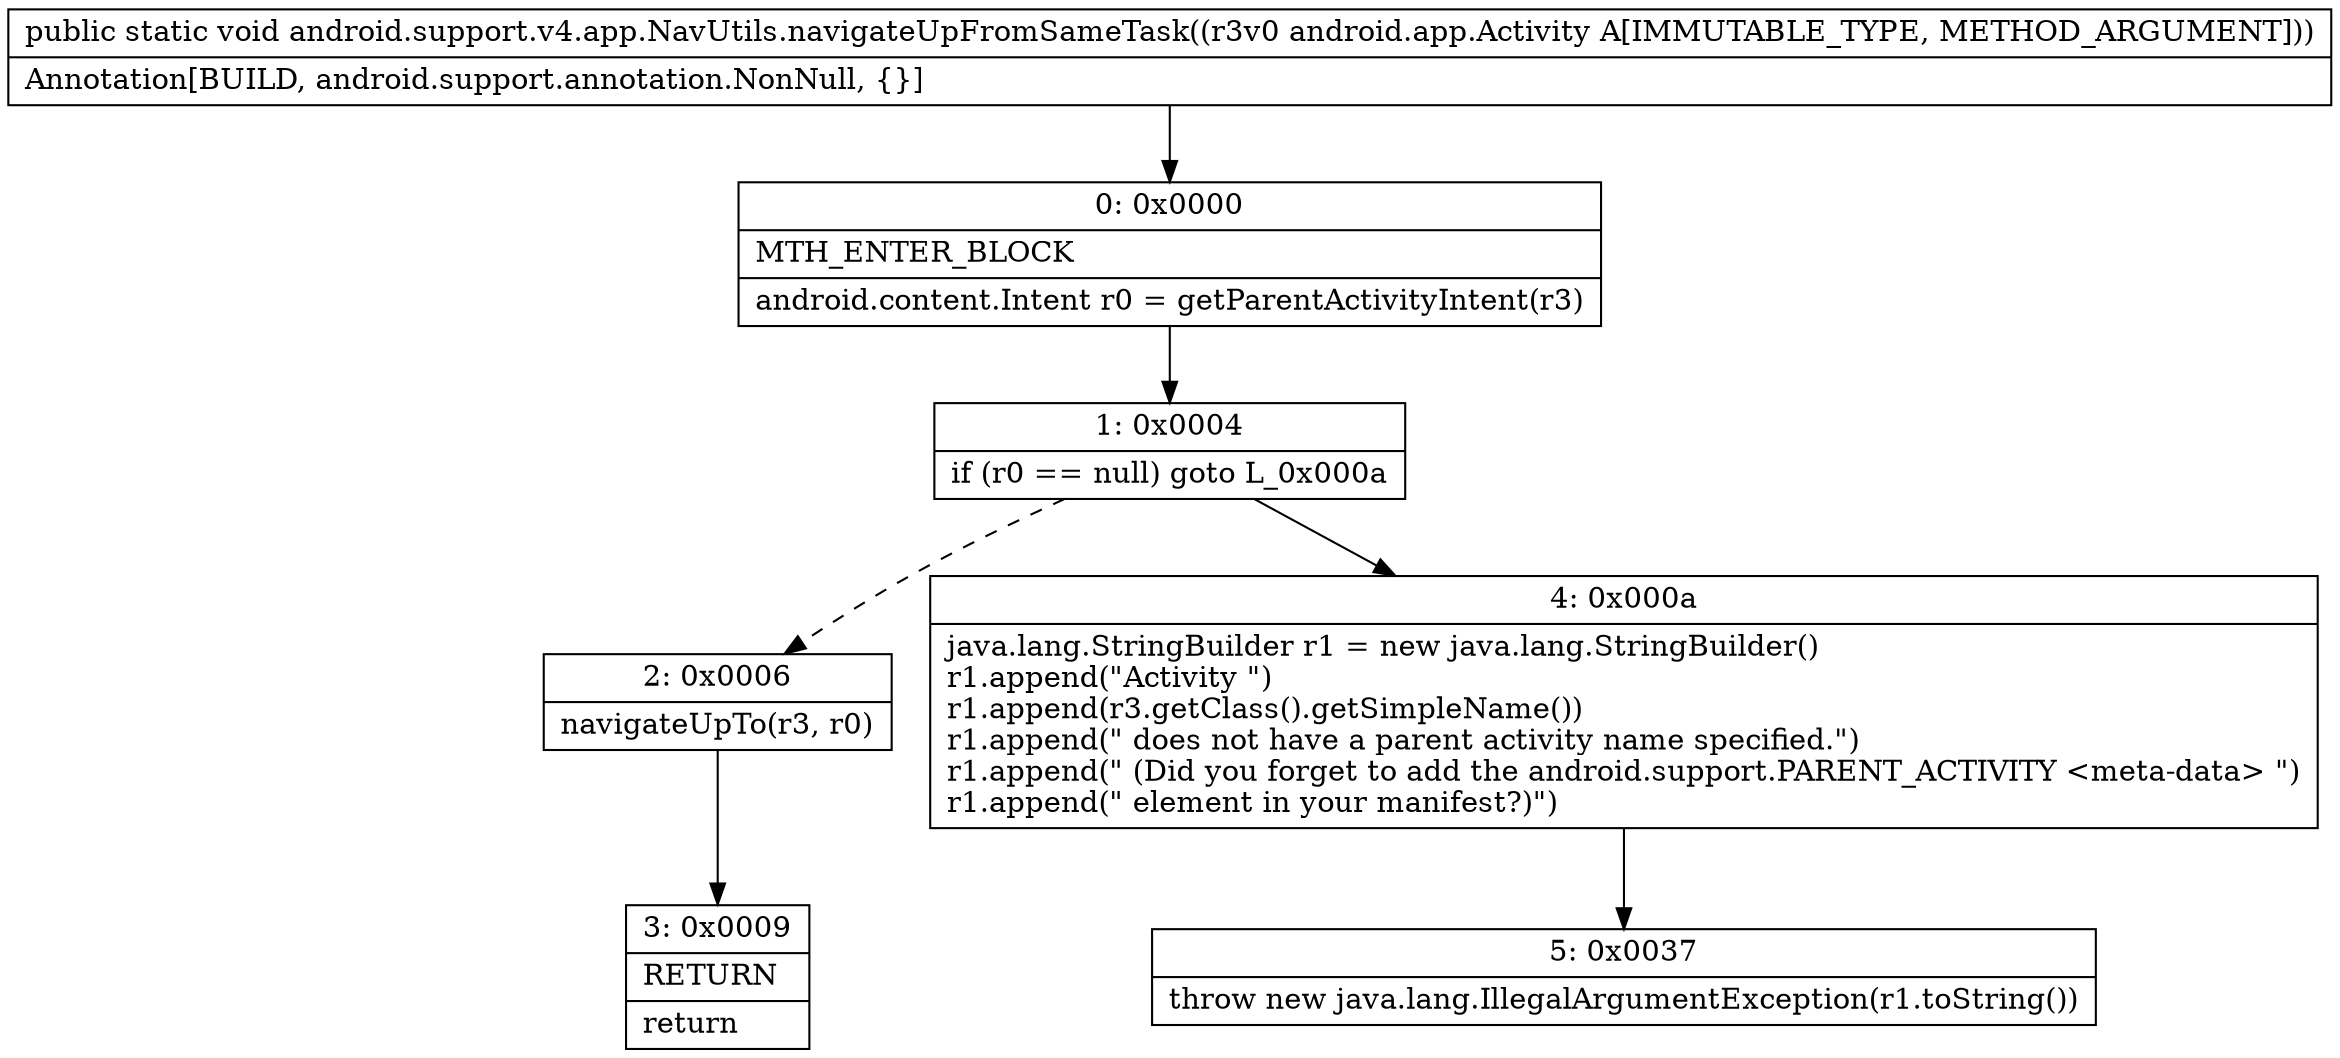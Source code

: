 digraph "CFG forandroid.support.v4.app.NavUtils.navigateUpFromSameTask(Landroid\/app\/Activity;)V" {
Node_0 [shape=record,label="{0\:\ 0x0000|MTH_ENTER_BLOCK\l|android.content.Intent r0 = getParentActivityIntent(r3)\l}"];
Node_1 [shape=record,label="{1\:\ 0x0004|if (r0 == null) goto L_0x000a\l}"];
Node_2 [shape=record,label="{2\:\ 0x0006|navigateUpTo(r3, r0)\l}"];
Node_3 [shape=record,label="{3\:\ 0x0009|RETURN\l|return\l}"];
Node_4 [shape=record,label="{4\:\ 0x000a|java.lang.StringBuilder r1 = new java.lang.StringBuilder()\lr1.append(\"Activity \")\lr1.append(r3.getClass().getSimpleName())\lr1.append(\" does not have a parent activity name specified.\")\lr1.append(\" (Did you forget to add the android.support.PARENT_ACTIVITY \<meta\-data\> \")\lr1.append(\" element in your manifest?)\")\l}"];
Node_5 [shape=record,label="{5\:\ 0x0037|throw new java.lang.IllegalArgumentException(r1.toString())\l}"];
MethodNode[shape=record,label="{public static void android.support.v4.app.NavUtils.navigateUpFromSameTask((r3v0 android.app.Activity A[IMMUTABLE_TYPE, METHOD_ARGUMENT]))  | Annotation[BUILD, android.support.annotation.NonNull, \{\}]\l}"];
MethodNode -> Node_0;
Node_0 -> Node_1;
Node_1 -> Node_2[style=dashed];
Node_1 -> Node_4;
Node_2 -> Node_3;
Node_4 -> Node_5;
}

